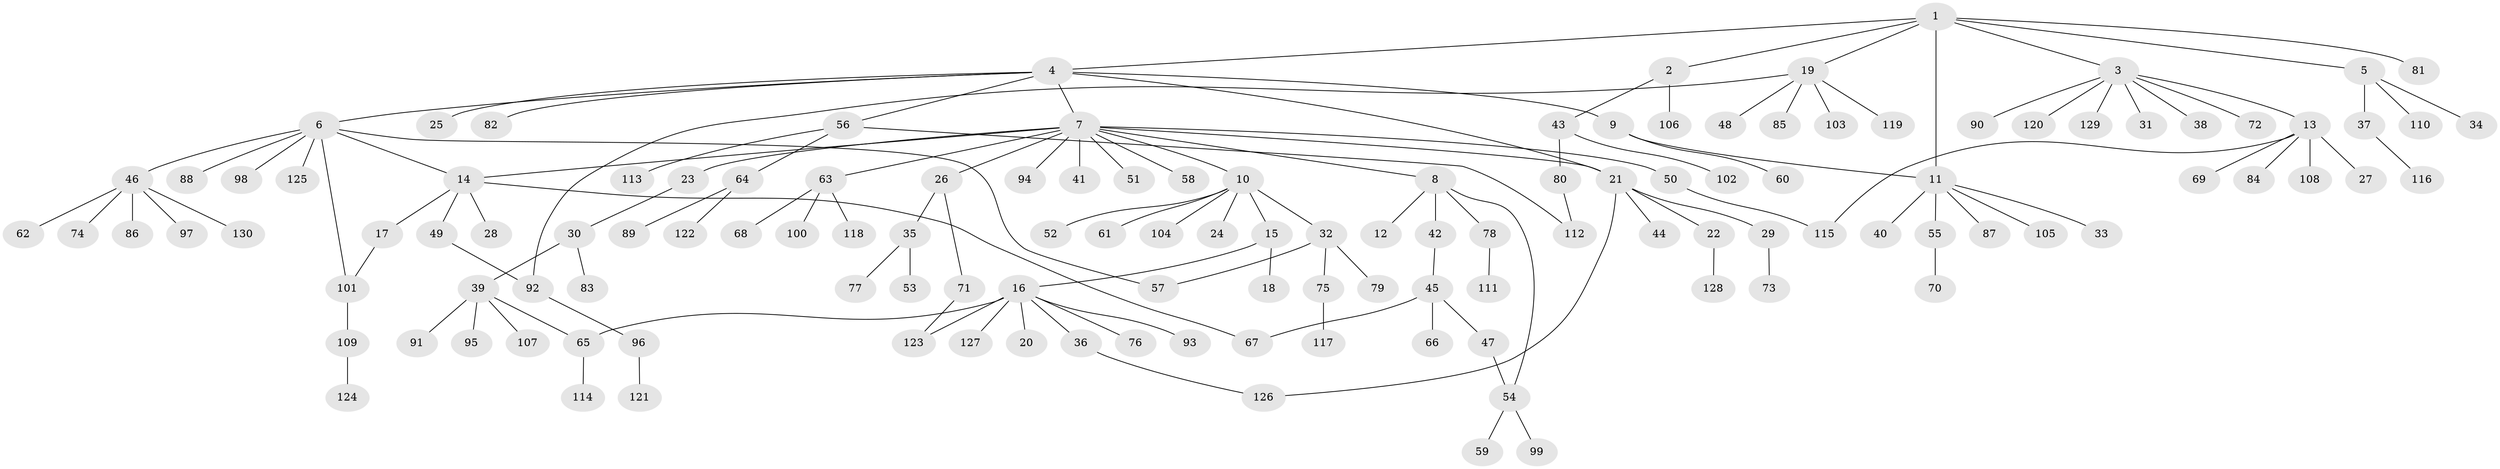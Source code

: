 // Generated by graph-tools (version 1.1) at 2025/14/03/09/25 04:14:21]
// undirected, 130 vertices, 142 edges
graph export_dot {
graph [start="1"]
  node [color=gray90,style=filled];
  1;
  2;
  3;
  4;
  5;
  6;
  7;
  8;
  9;
  10;
  11;
  12;
  13;
  14;
  15;
  16;
  17;
  18;
  19;
  20;
  21;
  22;
  23;
  24;
  25;
  26;
  27;
  28;
  29;
  30;
  31;
  32;
  33;
  34;
  35;
  36;
  37;
  38;
  39;
  40;
  41;
  42;
  43;
  44;
  45;
  46;
  47;
  48;
  49;
  50;
  51;
  52;
  53;
  54;
  55;
  56;
  57;
  58;
  59;
  60;
  61;
  62;
  63;
  64;
  65;
  66;
  67;
  68;
  69;
  70;
  71;
  72;
  73;
  74;
  75;
  76;
  77;
  78;
  79;
  80;
  81;
  82;
  83;
  84;
  85;
  86;
  87;
  88;
  89;
  90;
  91;
  92;
  93;
  94;
  95;
  96;
  97;
  98;
  99;
  100;
  101;
  102;
  103;
  104;
  105;
  106;
  107;
  108;
  109;
  110;
  111;
  112;
  113;
  114;
  115;
  116;
  117;
  118;
  119;
  120;
  121;
  122;
  123;
  124;
  125;
  126;
  127;
  128;
  129;
  130;
  1 -- 2;
  1 -- 3;
  1 -- 4;
  1 -- 5;
  1 -- 11;
  1 -- 19;
  1 -- 81;
  2 -- 43;
  2 -- 106;
  3 -- 13;
  3 -- 31;
  3 -- 38;
  3 -- 72;
  3 -- 90;
  3 -- 120;
  3 -- 129;
  4 -- 6;
  4 -- 7;
  4 -- 9;
  4 -- 21;
  4 -- 25;
  4 -- 56;
  4 -- 82;
  5 -- 34;
  5 -- 37;
  5 -- 110;
  6 -- 14;
  6 -- 46;
  6 -- 57;
  6 -- 88;
  6 -- 98;
  6 -- 101;
  6 -- 125;
  7 -- 8;
  7 -- 10;
  7 -- 14;
  7 -- 21;
  7 -- 23;
  7 -- 26;
  7 -- 41;
  7 -- 50;
  7 -- 51;
  7 -- 58;
  7 -- 63;
  7 -- 94;
  8 -- 12;
  8 -- 42;
  8 -- 54;
  8 -- 78;
  9 -- 11;
  9 -- 60;
  10 -- 15;
  10 -- 24;
  10 -- 32;
  10 -- 52;
  10 -- 61;
  10 -- 104;
  11 -- 33;
  11 -- 40;
  11 -- 55;
  11 -- 87;
  11 -- 105;
  13 -- 27;
  13 -- 69;
  13 -- 84;
  13 -- 108;
  13 -- 115;
  14 -- 17;
  14 -- 28;
  14 -- 49;
  14 -- 67;
  15 -- 16;
  15 -- 18;
  16 -- 20;
  16 -- 36;
  16 -- 65;
  16 -- 76;
  16 -- 93;
  16 -- 123;
  16 -- 127;
  17 -- 101;
  19 -- 48;
  19 -- 85;
  19 -- 92;
  19 -- 103;
  19 -- 119;
  21 -- 22;
  21 -- 29;
  21 -- 44;
  21 -- 126;
  22 -- 128;
  23 -- 30;
  26 -- 35;
  26 -- 71;
  29 -- 73;
  30 -- 39;
  30 -- 83;
  32 -- 57;
  32 -- 75;
  32 -- 79;
  35 -- 53;
  35 -- 77;
  36 -- 126;
  37 -- 116;
  39 -- 65;
  39 -- 91;
  39 -- 95;
  39 -- 107;
  42 -- 45;
  43 -- 80;
  43 -- 102;
  45 -- 47;
  45 -- 66;
  45 -- 67;
  46 -- 62;
  46 -- 74;
  46 -- 86;
  46 -- 97;
  46 -- 130;
  47 -- 54;
  49 -- 92;
  50 -- 115;
  54 -- 59;
  54 -- 99;
  55 -- 70;
  56 -- 64;
  56 -- 112;
  56 -- 113;
  63 -- 68;
  63 -- 100;
  63 -- 118;
  64 -- 89;
  64 -- 122;
  65 -- 114;
  71 -- 123;
  75 -- 117;
  78 -- 111;
  80 -- 112;
  92 -- 96;
  96 -- 121;
  101 -- 109;
  109 -- 124;
}
